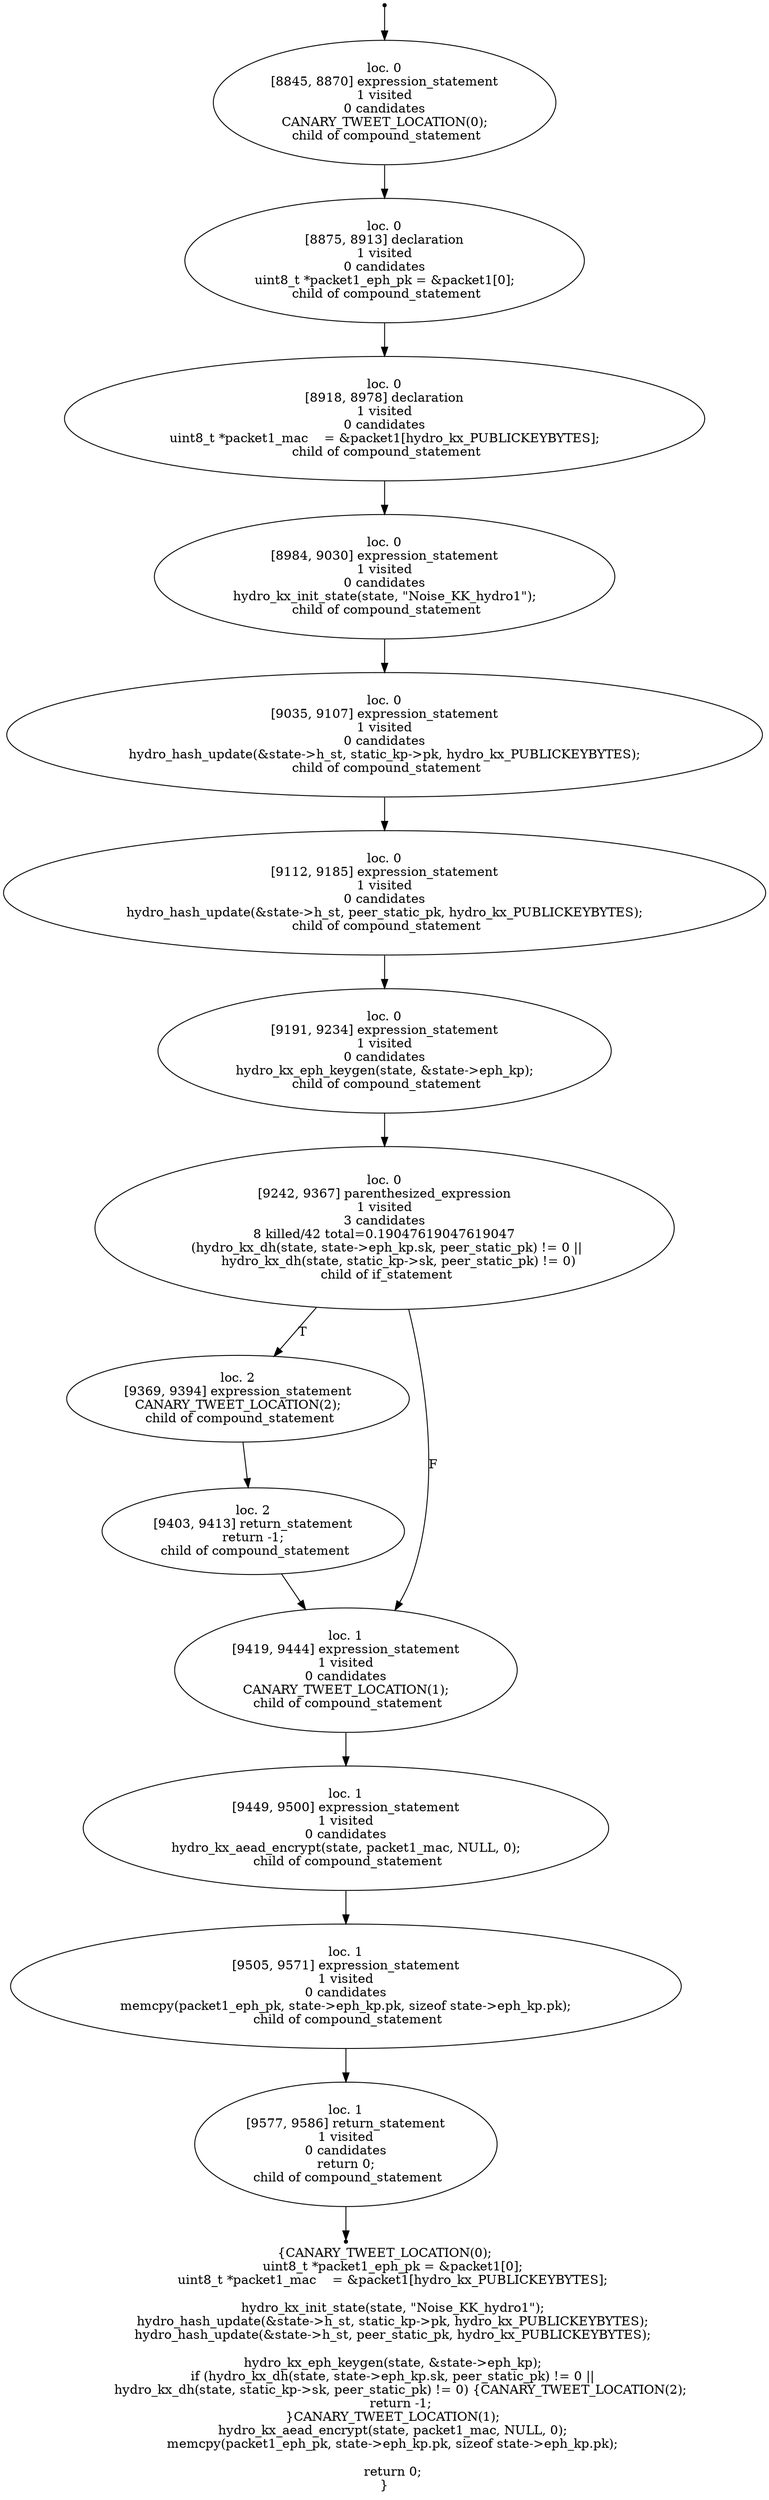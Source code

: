 digraph hydro_kx_kk_1_localised_14 {
	initial [shape=point]
	initial -> "loc. 0
[8845, 8870] expression_statement
1 visited
0 candidates
 CANARY_TWEET_LOCATION(0); 
 child of compound_statement"
	final [shape=point]
	"loc. 1
[9577, 9586] return_statement
1 visited
0 candidates
 return 0; 
 child of compound_statement" -> final
	"loc. 0
[8845, 8870] expression_statement
1 visited
0 candidates
 CANARY_TWEET_LOCATION(0); 
 child of compound_statement"
	"loc. 0
[8845, 8870] expression_statement
1 visited
0 candidates
 CANARY_TWEET_LOCATION(0); 
 child of compound_statement" -> "loc. 0
[8875, 8913] declaration
1 visited
0 candidates
 uint8_t *packet1_eph_pk = &packet1[0]; 
 child of compound_statement"
	"loc. 0
[8875, 8913] declaration
1 visited
0 candidates
 uint8_t *packet1_eph_pk = &packet1[0]; 
 child of compound_statement"
	"loc. 0
[8875, 8913] declaration
1 visited
0 candidates
 uint8_t *packet1_eph_pk = &packet1[0]; 
 child of compound_statement" -> "loc. 0
[8918, 8978] declaration
1 visited
0 candidates
 uint8_t *packet1_mac    = &packet1[hydro_kx_PUBLICKEYBYTES]; 
 child of compound_statement"
	"loc. 0
[8918, 8978] declaration
1 visited
0 candidates
 uint8_t *packet1_mac    = &packet1[hydro_kx_PUBLICKEYBYTES]; 
 child of compound_statement"
	"loc. 0
[8918, 8978] declaration
1 visited
0 candidates
 uint8_t *packet1_mac    = &packet1[hydro_kx_PUBLICKEYBYTES]; 
 child of compound_statement" -> "loc. 0
[8984, 9030] expression_statement
1 visited
0 candidates
 hydro_kx_init_state(state, \"Noise_KK_hydro1\"); 
 child of compound_statement"
	"loc. 0
[8984, 9030] expression_statement
1 visited
0 candidates
 hydro_kx_init_state(state, \"Noise_KK_hydro1\"); 
 child of compound_statement"
	"loc. 0
[8984, 9030] expression_statement
1 visited
0 candidates
 hydro_kx_init_state(state, \"Noise_KK_hydro1\"); 
 child of compound_statement" -> "loc. 0
[9035, 9107] expression_statement
1 visited
0 candidates
 hydro_hash_update(&state->h_st, static_kp->pk, hydro_kx_PUBLICKEYBYTES); 
 child of compound_statement"
	"loc. 0
[9035, 9107] expression_statement
1 visited
0 candidates
 hydro_hash_update(&state->h_st, static_kp->pk, hydro_kx_PUBLICKEYBYTES); 
 child of compound_statement"
	"loc. 0
[9035, 9107] expression_statement
1 visited
0 candidates
 hydro_hash_update(&state->h_st, static_kp->pk, hydro_kx_PUBLICKEYBYTES); 
 child of compound_statement" -> "loc. 0
[9112, 9185] expression_statement
1 visited
0 candidates
 hydro_hash_update(&state->h_st, peer_static_pk, hydro_kx_PUBLICKEYBYTES); 
 child of compound_statement"
	"loc. 0
[9112, 9185] expression_statement
1 visited
0 candidates
 hydro_hash_update(&state->h_st, peer_static_pk, hydro_kx_PUBLICKEYBYTES); 
 child of compound_statement"
	"loc. 0
[9112, 9185] expression_statement
1 visited
0 candidates
 hydro_hash_update(&state->h_st, peer_static_pk, hydro_kx_PUBLICKEYBYTES); 
 child of compound_statement" -> "loc. 0
[9191, 9234] expression_statement
1 visited
0 candidates
 hydro_kx_eph_keygen(state, &state->eph_kp); 
 child of compound_statement"
	"loc. 0
[9191, 9234] expression_statement
1 visited
0 candidates
 hydro_kx_eph_keygen(state, &state->eph_kp); 
 child of compound_statement"
	"loc. 0
[9191, 9234] expression_statement
1 visited
0 candidates
 hydro_kx_eph_keygen(state, &state->eph_kp); 
 child of compound_statement" -> "loc. 0
[9242, 9367] parenthesized_expression
1 visited
3 candidates
8 killed/42 total=0.19047619047619047
 (hydro_kx_dh(state, state->eph_kp.sk, peer_static_pk) != 0 ||
        hydro_kx_dh(state, static_kp->sk, peer_static_pk) != 0) 
 child of if_statement"
	"loc. 0
[9242, 9367] parenthesized_expression
1 visited
3 candidates
8 killed/42 total=0.19047619047619047
 (hydro_kx_dh(state, state->eph_kp.sk, peer_static_pk) != 0 ||
        hydro_kx_dh(state, static_kp->sk, peer_static_pk) != 0) 
 child of if_statement"
	"loc. 0
[9242, 9367] parenthesized_expression
1 visited
3 candidates
8 killed/42 total=0.19047619047619047
 (hydro_kx_dh(state, state->eph_kp.sk, peer_static_pk) != 0 ||
        hydro_kx_dh(state, static_kp->sk, peer_static_pk) != 0) 
 child of if_statement" -> "loc. 2
[9369, 9394] expression_statement
 CANARY_TWEET_LOCATION(2); 
 child of compound_statement" [label=T]
	"loc. 0
[9242, 9367] parenthesized_expression
1 visited
3 candidates
8 killed/42 total=0.19047619047619047
 (hydro_kx_dh(state, state->eph_kp.sk, peer_static_pk) != 0 ||
        hydro_kx_dh(state, static_kp->sk, peer_static_pk) != 0) 
 child of if_statement" -> "loc. 1
[9419, 9444] expression_statement
1 visited
0 candidates
 CANARY_TWEET_LOCATION(1); 
 child of compound_statement" [label=F]
	"loc. 2
[9369, 9394] expression_statement
 CANARY_TWEET_LOCATION(2); 
 child of compound_statement"
	"loc. 2
[9369, 9394] expression_statement
 CANARY_TWEET_LOCATION(2); 
 child of compound_statement" -> "loc. 2
[9403, 9413] return_statement
 return -1; 
 child of compound_statement"
	"loc. 1
[9419, 9444] expression_statement
1 visited
0 candidates
 CANARY_TWEET_LOCATION(1); 
 child of compound_statement"
	"loc. 1
[9419, 9444] expression_statement
1 visited
0 candidates
 CANARY_TWEET_LOCATION(1); 
 child of compound_statement" -> "loc. 1
[9449, 9500] expression_statement
1 visited
0 candidates
 hydro_kx_aead_encrypt(state, packet1_mac, NULL, 0); 
 child of compound_statement"
	"loc. 2
[9403, 9413] return_statement
 return -1; 
 child of compound_statement"
	"loc. 2
[9403, 9413] return_statement
 return -1; 
 child of compound_statement" -> "loc. 1
[9419, 9444] expression_statement
1 visited
0 candidates
 CANARY_TWEET_LOCATION(1); 
 child of compound_statement"
	"loc. 1
[9449, 9500] expression_statement
1 visited
0 candidates
 hydro_kx_aead_encrypt(state, packet1_mac, NULL, 0); 
 child of compound_statement"
	"loc. 1
[9449, 9500] expression_statement
1 visited
0 candidates
 hydro_kx_aead_encrypt(state, packet1_mac, NULL, 0); 
 child of compound_statement" -> "loc. 1
[9505, 9571] expression_statement
1 visited
0 candidates
 memcpy(packet1_eph_pk, state->eph_kp.pk, sizeof state->eph_kp.pk); 
 child of compound_statement"
	"loc. 1
[9505, 9571] expression_statement
1 visited
0 candidates
 memcpy(packet1_eph_pk, state->eph_kp.pk, sizeof state->eph_kp.pk); 
 child of compound_statement"
	"loc. 1
[9505, 9571] expression_statement
1 visited
0 candidates
 memcpy(packet1_eph_pk, state->eph_kp.pk, sizeof state->eph_kp.pk); 
 child of compound_statement" -> "loc. 1
[9577, 9586] return_statement
1 visited
0 candidates
 return 0; 
 child of compound_statement"
	"loc. 1
[9577, 9586] return_statement
1 visited
0 candidates
 return 0; 
 child of compound_statement"
	label="{CANARY_TWEET_LOCATION(0);
    uint8_t *packet1_eph_pk = &packet1[0];
    uint8_t *packet1_mac    = &packet1[hydro_kx_PUBLICKEYBYTES];

    hydro_kx_init_state(state, \"Noise_KK_hydro1\");
    hydro_hash_update(&state->h_st, static_kp->pk, hydro_kx_PUBLICKEYBYTES);
    hydro_hash_update(&state->h_st, peer_static_pk, hydro_kx_PUBLICKEYBYTES);

    hydro_kx_eph_keygen(state, &state->eph_kp);
    if (hydro_kx_dh(state, state->eph_kp.sk, peer_static_pk) != 0 ||
        hydro_kx_dh(state, static_kp->sk, peer_static_pk) != 0) {CANARY_TWEET_LOCATION(2);
        return -1;
    }CANARY_TWEET_LOCATION(1);
    hydro_kx_aead_encrypt(state, packet1_mac, NULL, 0);
    memcpy(packet1_eph_pk, state->eph_kp.pk, sizeof state->eph_kp.pk);

    return 0;
}"
}
